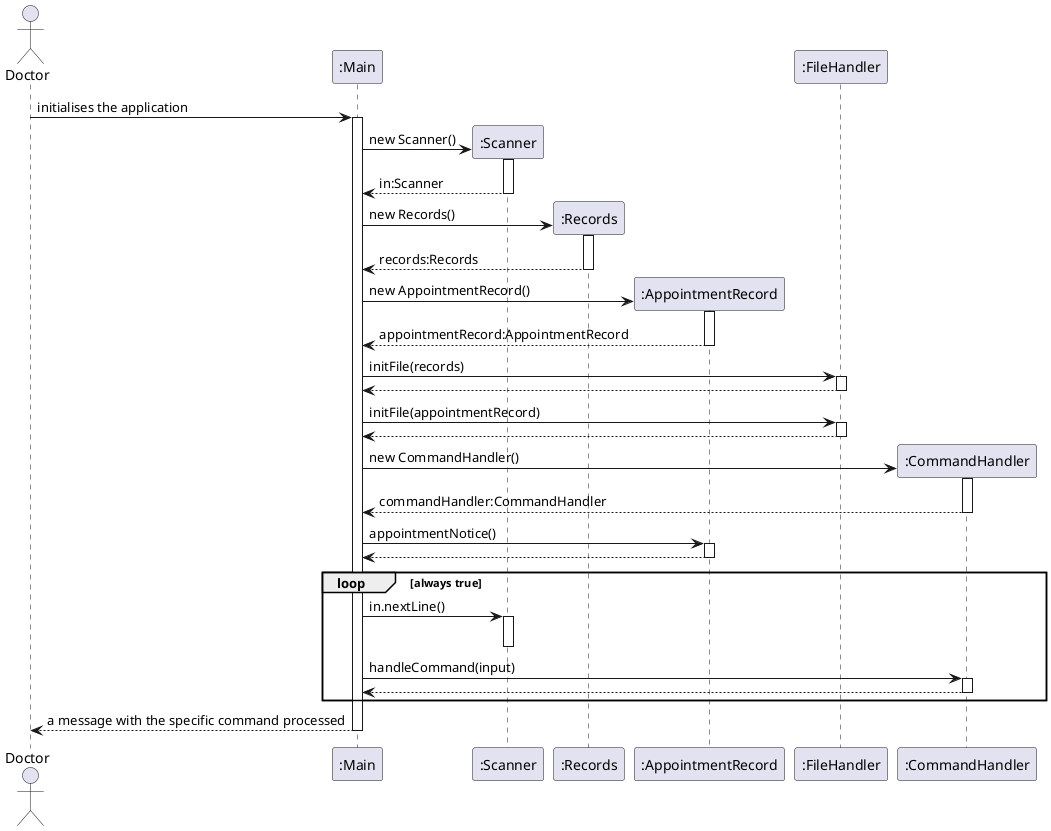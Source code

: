 @startuml
actor Doctor

Doctor -> ":Main" ++: initialises the application

":Main" -> ":Scanner"**: new Scanner()
activate ":Scanner"
":Main" <-- ":Scanner": in:Scanner
deactivate ":Scanner"

":Main" -> ":Records"**: new Records()
activate ":Records"
":Main" <-- ":Records": records:Records
deactivate ":Records"

":Main" -> ":AppointmentRecord"**: new AppointmentRecord()
activate ":AppointmentRecord"
":Main" <-- ":AppointmentRecord": appointmentRecord:AppointmentRecord
deactivate ":AppointmentRecord"

":Main" -> ":FileHandler" ++: initFile(records)
return

":Main" -> ":FileHandler" ++: initFile(appointmentRecord)
return

":Main" -> ":CommandHandler"**: new CommandHandler()
activate ":CommandHandler"
":Main" <-- ":CommandHandler": commandHandler:CommandHandler
deactivate ":CommandHandler"

":Main" -> ":AppointmentRecord" ++: appointmentNotice()
return

loop always true
    ":Main" -> ":Scanner" ++: in.nextLine()
    deactivate ":Scanner"
    ":Main" -> ":CommandHandler" ++: handleCommand(input)
    return
end

Doctor <-- ":Main": a message with the specific command processed
deactivate ":Main"

@enduml
